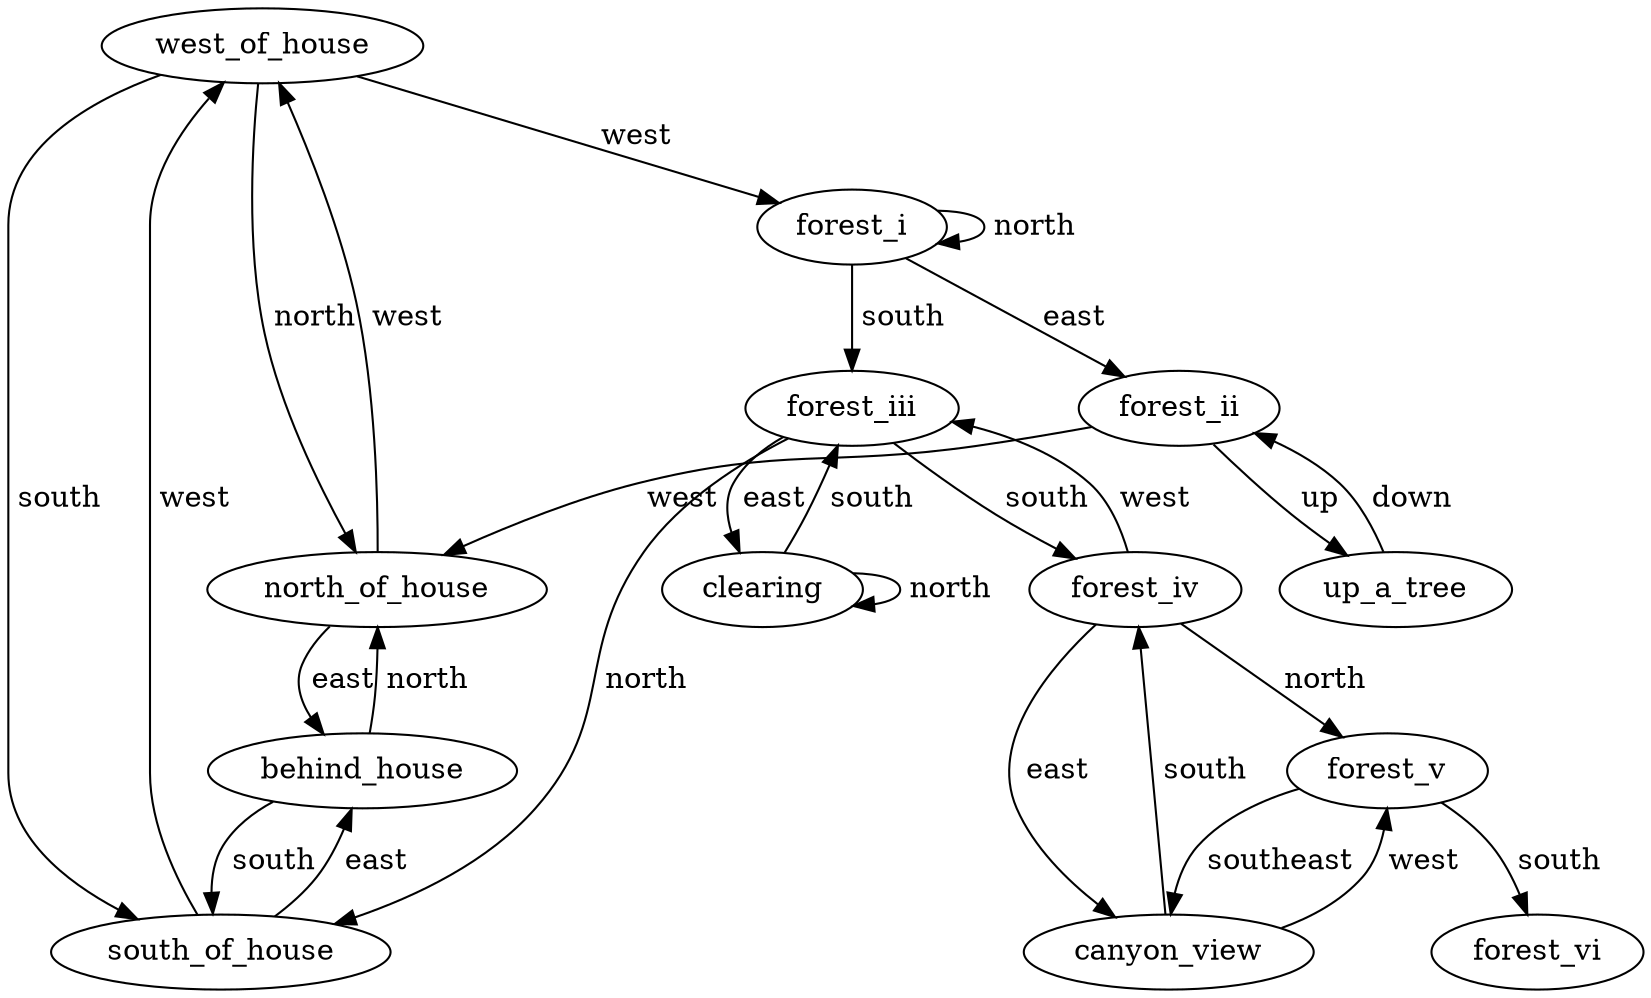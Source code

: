 digraph zork {
    west_of_house -> north_of_house [label=" north"];
    west_of_house -> south_of_house [label=" south"];
    west_of_house -> forest_i [label=" west"];

    north_of_house -> behind_house [label=" east"];
    north_of_house -> west_of_house [label=" west"];

    behind_house -> south_of_house [label=" south"];
    behind_house -> north_of_house [label=" north"];

    south_of_house -> west_of_house [label=" west"];
    south_of_house -> behind_house [label=" east"];

    forest_i -> forest_i [label=" north"];
    forest_i -> forest_ii [label=" east"];
    forest_i -> forest_iii [label=" south"];

    forest_ii -> up_a_tree [label=" up"];
    forest_ii -> north_of_house [label=" west"];

    up_a_tree -> forest_ii [label=" down"];

    forest_iii -> south_of_house [label=" north"];
    forest_iii -> clearing [label=" east"];
    forest_iii -> forest_iv [label=" south"];

    clearing -> clearing [label=" north"];
    clearing -> forest_iii [label=" south"];

    forest_iv -> canyon_view [label=" east"];
    forest_iv -> forest_iii [label=" west"];
    forest_iv -> forest_v [label=" north"];
    
    canyon_view -> forest_iv [label=" south"];
    canyon_view -> forest_v [label=" west"];

    forest_v -> canyon_view [label=" southeast"];
    forest_v -> forest_vi [label=" south"];
}
